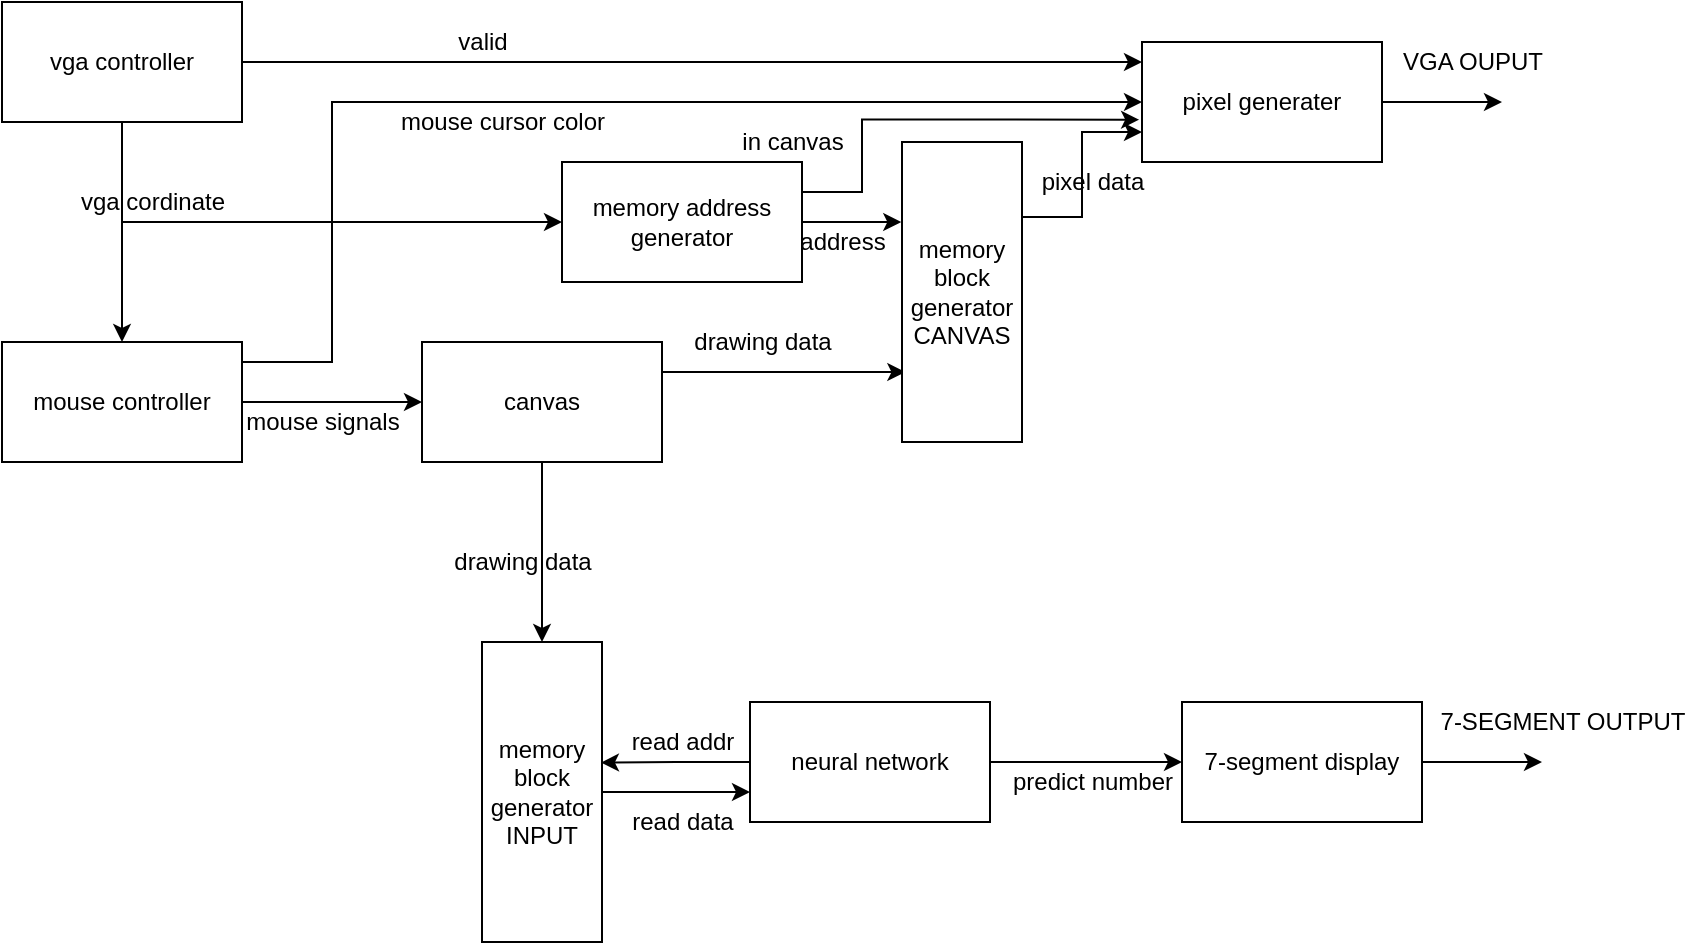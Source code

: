 <mxfile version="13.6.0" type="device"><diagram id="GulM2V14sUbZhkwwBg-W" name="Page-1"><mxGraphModel dx="813" dy="435" grid="1" gridSize="10" guides="1" tooltips="1" connect="1" arrows="1" fold="1" page="1" pageScale="1" pageWidth="827" pageHeight="1169" math="0" shadow="0"><root><mxCell id="0"/><mxCell id="1" parent="0"/><mxCell id="9-9wfonR91bfMEzatP-r-6" style="edgeStyle=orthogonalEdgeStyle;rounded=0;orthogonalLoop=1;jettySize=auto;html=1;entryX=0;entryY=0.5;entryDx=0;entryDy=0;" edge="1" parent="1" source="9-9wfonR91bfMEzatP-r-1" target="9-9wfonR91bfMEzatP-r-5"><mxGeometry relative="1" as="geometry"><Array as="points"><mxPoint x="205" y="230"/><mxPoint x="205" y="100"/></Array></mxGeometry></mxCell><mxCell id="9-9wfonR91bfMEzatP-r-11" style="edgeStyle=orthogonalEdgeStyle;rounded=0;orthogonalLoop=1;jettySize=auto;html=1;entryX=0;entryY=0.5;entryDx=0;entryDy=0;" edge="1" parent="1" source="9-9wfonR91bfMEzatP-r-1" target="9-9wfonR91bfMEzatP-r-10"><mxGeometry relative="1" as="geometry"/></mxCell><mxCell id="9-9wfonR91bfMEzatP-r-1" value="mouse controller" style="rounded=0;whiteSpace=wrap;html=1;" vertex="1" parent="1"><mxGeometry x="40" y="220" width="120" height="60" as="geometry"/></mxCell><mxCell id="9-9wfonR91bfMEzatP-r-3" style="edgeStyle=orthogonalEdgeStyle;rounded=0;orthogonalLoop=1;jettySize=auto;html=1;exitX=1;exitY=0.5;exitDx=0;exitDy=0;entryX=0.5;entryY=0;entryDx=0;entryDy=0;" edge="1" parent="1" source="9-9wfonR91bfMEzatP-r-2" target="9-9wfonR91bfMEzatP-r-1"><mxGeometry relative="1" as="geometry"><Array as="points"><mxPoint x="160" y="110"/><mxPoint x="100" y="110"/></Array></mxGeometry></mxCell><mxCell id="9-9wfonR91bfMEzatP-r-7" style="edgeStyle=orthogonalEdgeStyle;rounded=0;orthogonalLoop=1;jettySize=auto;html=1;entryX=0;entryY=0.167;entryDx=0;entryDy=0;entryPerimeter=0;" edge="1" parent="1" source="9-9wfonR91bfMEzatP-r-2" target="9-9wfonR91bfMEzatP-r-5"><mxGeometry relative="1" as="geometry"/></mxCell><mxCell id="9-9wfonR91bfMEzatP-r-23" style="edgeStyle=orthogonalEdgeStyle;rounded=0;orthogonalLoop=1;jettySize=auto;html=1;entryX=0;entryY=0.5;entryDx=0;entryDy=0;" edge="1" parent="1" source="9-9wfonR91bfMEzatP-r-2" target="9-9wfonR91bfMEzatP-r-22"><mxGeometry relative="1" as="geometry"><Array as="points"><mxPoint x="100" y="160"/></Array></mxGeometry></mxCell><mxCell id="9-9wfonR91bfMEzatP-r-2" value="vga controller" style="rounded=0;whiteSpace=wrap;html=1;" vertex="1" parent="1"><mxGeometry x="40" y="50" width="120" height="60" as="geometry"/></mxCell><mxCell id="9-9wfonR91bfMEzatP-r-4" value="vga cordinate" style="text;html=1;align=center;verticalAlign=middle;resizable=0;points=[];autosize=1;" vertex="1" parent="1"><mxGeometry x="70" y="140" width="90" height="20" as="geometry"/></mxCell><mxCell id="9-9wfonR91bfMEzatP-r-47" style="edgeStyle=orthogonalEdgeStyle;rounded=0;orthogonalLoop=1;jettySize=auto;html=1;" edge="1" parent="1" source="9-9wfonR91bfMEzatP-r-5"><mxGeometry relative="1" as="geometry"><mxPoint x="790" y="100" as="targetPoint"/></mxGeometry></mxCell><mxCell id="9-9wfonR91bfMEzatP-r-5" value="pixel generater" style="rounded=0;whiteSpace=wrap;html=1;" vertex="1" parent="1"><mxGeometry x="610" y="70" width="120" height="60" as="geometry"/></mxCell><mxCell id="9-9wfonR91bfMEzatP-r-8" value="valid" style="text;html=1;align=center;verticalAlign=middle;resizable=0;points=[];autosize=1;" vertex="1" parent="1"><mxGeometry x="260" y="60" width="40" height="20" as="geometry"/></mxCell><mxCell id="9-9wfonR91bfMEzatP-r-9" value="mouse cursor color" style="text;html=1;align=center;verticalAlign=middle;resizable=0;points=[];autosize=1;" vertex="1" parent="1"><mxGeometry x="230" y="100" width="120" height="20" as="geometry"/></mxCell><mxCell id="9-9wfonR91bfMEzatP-r-27" style="edgeStyle=orthogonalEdgeStyle;rounded=0;orthogonalLoop=1;jettySize=auto;html=1;exitX=1;exitY=0.25;exitDx=0;exitDy=0;entryX=0.028;entryY=0.767;entryDx=0;entryDy=0;entryPerimeter=0;" edge="1" parent="1" source="9-9wfonR91bfMEzatP-r-10" target="9-9wfonR91bfMEzatP-r-13"><mxGeometry relative="1" as="geometry"><mxPoint x="490" y="234.857" as="targetPoint"/></mxGeometry></mxCell><mxCell id="9-9wfonR91bfMEzatP-r-36" style="edgeStyle=orthogonalEdgeStyle;rounded=0;orthogonalLoop=1;jettySize=auto;html=1;entryX=0.5;entryY=0;entryDx=0;entryDy=0;" edge="1" parent="1" source="9-9wfonR91bfMEzatP-r-10" target="9-9wfonR91bfMEzatP-r-15"><mxGeometry relative="1" as="geometry"/></mxCell><mxCell id="9-9wfonR91bfMEzatP-r-10" value="canvas" style="whiteSpace=wrap;html=1;" vertex="1" parent="1"><mxGeometry x="250" y="220" width="120" height="60" as="geometry"/></mxCell><mxCell id="9-9wfonR91bfMEzatP-r-12" value="mouse signals" style="text;html=1;align=center;verticalAlign=middle;resizable=0;points=[];autosize=1;" vertex="1" parent="1"><mxGeometry x="155" y="250" width="90" height="20" as="geometry"/></mxCell><mxCell id="9-9wfonR91bfMEzatP-r-28" style="edgeStyle=orthogonalEdgeStyle;rounded=0;orthogonalLoop=1;jettySize=auto;html=1;exitX=1;exitY=0.25;exitDx=0;exitDy=0;entryX=0;entryY=0.75;entryDx=0;entryDy=0;" edge="1" parent="1" source="9-9wfonR91bfMEzatP-r-13" target="9-9wfonR91bfMEzatP-r-5"><mxGeometry relative="1" as="geometry"/></mxCell><mxCell id="9-9wfonR91bfMEzatP-r-13" value="memory&lt;br&gt;block&lt;br&gt;generator&lt;br&gt;CANVAS" style="rounded=0;whiteSpace=wrap;html=1;" vertex="1" parent="1"><mxGeometry x="490" y="120" width="60" height="150" as="geometry"/></mxCell><mxCell id="9-9wfonR91bfMEzatP-r-48" style="edgeStyle=orthogonalEdgeStyle;rounded=0;orthogonalLoop=1;jettySize=auto;html=1;entryX=0;entryY=0.5;entryDx=0;entryDy=0;" edge="1" parent="1" source="9-9wfonR91bfMEzatP-r-15"><mxGeometry relative="1" as="geometry"><mxPoint x="414" y="445" as="targetPoint"/></mxGeometry></mxCell><mxCell id="9-9wfonR91bfMEzatP-r-15" value="memory&lt;br&gt;block&lt;br&gt;generator&lt;br&gt;INPUT" style="rounded=0;whiteSpace=wrap;html=1;" vertex="1" parent="1"><mxGeometry x="280" y="370" width="60" height="150" as="geometry"/></mxCell><mxCell id="9-9wfonR91bfMEzatP-r-20" value="drawing data" style="text;html=1;align=center;verticalAlign=middle;resizable=0;points=[];autosize=1;" vertex="1" parent="1"><mxGeometry x="380" y="210" width="80" height="20" as="geometry"/></mxCell><mxCell id="9-9wfonR91bfMEzatP-r-29" style="edgeStyle=orthogonalEdgeStyle;rounded=0;orthogonalLoop=1;jettySize=auto;html=1;entryX=-0.006;entryY=0.267;entryDx=0;entryDy=0;entryPerimeter=0;" edge="1" parent="1" source="9-9wfonR91bfMEzatP-r-22" target="9-9wfonR91bfMEzatP-r-13"><mxGeometry relative="1" as="geometry"><mxPoint x="480" y="160" as="targetPoint"/></mxGeometry></mxCell><mxCell id="9-9wfonR91bfMEzatP-r-31" style="edgeStyle=orthogonalEdgeStyle;rounded=0;orthogonalLoop=1;jettySize=auto;html=1;exitX=1;exitY=0.25;exitDx=0;exitDy=0;entryX=-0.012;entryY=0.647;entryDx=0;entryDy=0;entryPerimeter=0;" edge="1" parent="1" source="9-9wfonR91bfMEzatP-r-22" target="9-9wfonR91bfMEzatP-r-5"><mxGeometry relative="1" as="geometry"><Array as="points"><mxPoint x="470" y="145"/><mxPoint x="470" y="109"/></Array></mxGeometry></mxCell><mxCell id="9-9wfonR91bfMEzatP-r-22" value="memory address generator" style="whiteSpace=wrap;html=1;" vertex="1" parent="1"><mxGeometry x="320" y="130" width="120" height="60" as="geometry"/></mxCell><mxCell id="9-9wfonR91bfMEzatP-r-32" value="address" style="text;html=1;align=center;verticalAlign=middle;resizable=0;points=[];autosize=1;" vertex="1" parent="1"><mxGeometry x="430" y="160" width="60" height="20" as="geometry"/></mxCell><mxCell id="9-9wfonR91bfMEzatP-r-33" value="in canvas" style="text;html=1;align=center;verticalAlign=middle;resizable=0;points=[];autosize=1;" vertex="1" parent="1"><mxGeometry x="400" y="110" width="70" height="20" as="geometry"/></mxCell><mxCell id="9-9wfonR91bfMEzatP-r-34" value="pixel data" style="text;html=1;align=center;verticalAlign=middle;resizable=0;points=[];autosize=1;" vertex="1" parent="1"><mxGeometry x="550" y="130" width="70" height="20" as="geometry"/></mxCell><mxCell id="9-9wfonR91bfMEzatP-r-37" value="drawing data" style="text;html=1;align=center;verticalAlign=middle;resizable=0;points=[];autosize=1;" vertex="1" parent="1"><mxGeometry x="260" y="320" width="80" height="20" as="geometry"/></mxCell><mxCell id="9-9wfonR91bfMEzatP-r-54" style="edgeStyle=orthogonalEdgeStyle;rounded=0;orthogonalLoop=1;jettySize=auto;html=1;" edge="1" parent="1" source="9-9wfonR91bfMEzatP-r-42"><mxGeometry relative="1" as="geometry"><mxPoint x="810" y="430" as="targetPoint"/></mxGeometry></mxCell><mxCell id="9-9wfonR91bfMEzatP-r-42" value="7-segment display" style="rounded=0;whiteSpace=wrap;html=1;" vertex="1" parent="1"><mxGeometry x="630" y="400" width="120" height="60" as="geometry"/></mxCell><mxCell id="9-9wfonR91bfMEzatP-r-45" value="VGA OUPUT" style="text;html=1;align=center;verticalAlign=middle;resizable=0;points=[];autosize=1;" vertex="1" parent="1"><mxGeometry x="730" y="70" width="90" height="20" as="geometry"/></mxCell><mxCell id="9-9wfonR91bfMEzatP-r-51" style="edgeStyle=orthogonalEdgeStyle;rounded=0;orthogonalLoop=1;jettySize=auto;html=1;entryX=0.991;entryY=0.402;entryDx=0;entryDy=0;entryPerimeter=0;" edge="1" parent="1" source="9-9wfonR91bfMEzatP-r-49" target="9-9wfonR91bfMEzatP-r-15"><mxGeometry relative="1" as="geometry"/></mxCell><mxCell id="9-9wfonR91bfMEzatP-r-52" style="edgeStyle=orthogonalEdgeStyle;rounded=0;orthogonalLoop=1;jettySize=auto;html=1;entryX=0;entryY=0.5;entryDx=0;entryDy=0;" edge="1" parent="1" source="9-9wfonR91bfMEzatP-r-49" target="9-9wfonR91bfMEzatP-r-42"><mxGeometry relative="1" as="geometry"/></mxCell><mxCell id="9-9wfonR91bfMEzatP-r-49" value="neural network" style="rounded=0;whiteSpace=wrap;html=1;" vertex="1" parent="1"><mxGeometry x="414" y="400" width="120" height="60" as="geometry"/></mxCell><mxCell id="9-9wfonR91bfMEzatP-r-53" value="predict number" style="text;html=1;align=center;verticalAlign=middle;resizable=0;points=[];autosize=1;" vertex="1" parent="1"><mxGeometry x="535" y="430" width="100" height="20" as="geometry"/></mxCell><mxCell id="9-9wfonR91bfMEzatP-r-55" value="7-SEGMENT OUTPUT" style="text;html=1;align=center;verticalAlign=middle;resizable=0;points=[];autosize=1;" vertex="1" parent="1"><mxGeometry x="750" y="400" width="140" height="20" as="geometry"/></mxCell><mxCell id="9-9wfonR91bfMEzatP-r-56" value="read addr" style="text;html=1;align=center;verticalAlign=middle;resizable=0;points=[];autosize=1;" vertex="1" parent="1"><mxGeometry x="345" y="410" width="70" height="20" as="geometry"/></mxCell><mxCell id="9-9wfonR91bfMEzatP-r-57" value="read data" style="text;html=1;align=center;verticalAlign=middle;resizable=0;points=[];autosize=1;" vertex="1" parent="1"><mxGeometry x="345" y="450" width="70" height="20" as="geometry"/></mxCell></root></mxGraphModel></diagram></mxfile>